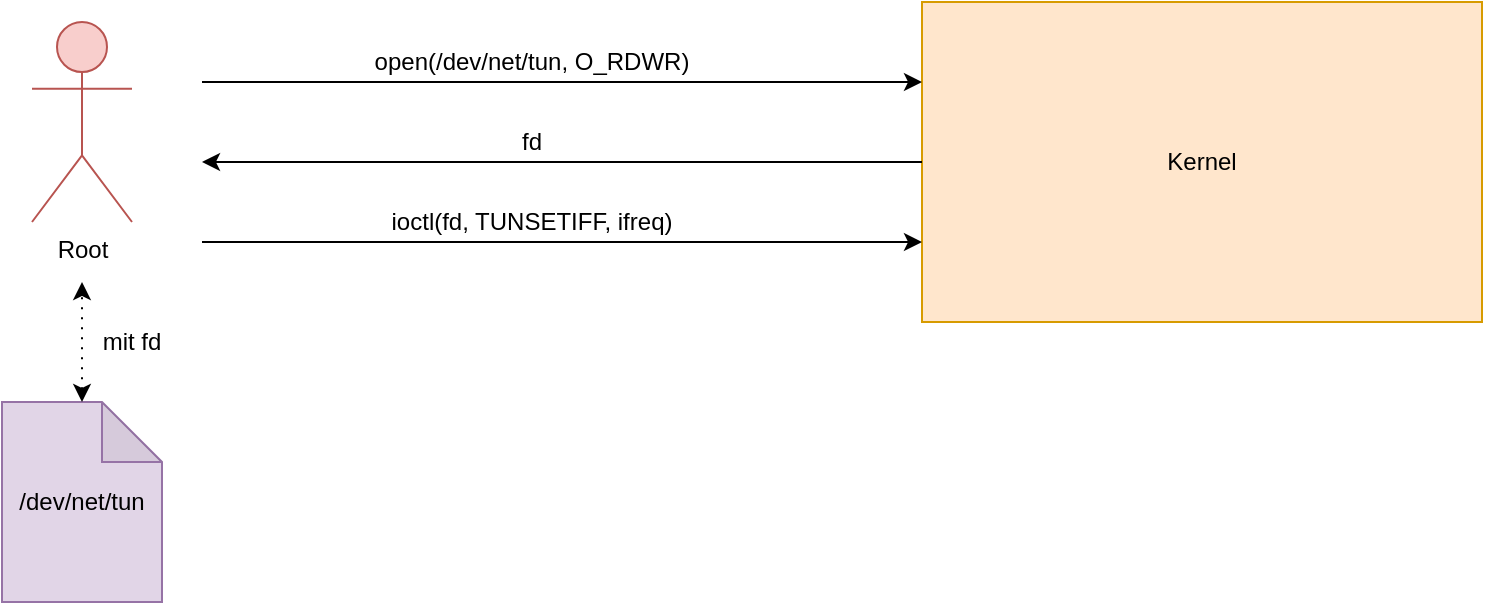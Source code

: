 <mxfile version="13.1.3" type="device"><diagram id="h9tFcvzxBompSbtfR9Ze" name="Page-1"><mxGraphModel dx="1419" dy="719" grid="1" gridSize="10" guides="1" tooltips="1" connect="1" arrows="1" fold="1" page="1" pageScale="1" pageWidth="1169" pageHeight="827" math="0" shadow="0"><root><mxCell id="0"/><mxCell id="1" parent="0"/><mxCell id="hZGFEkiyzDQZHglJ71QN-1" value="Root" style="shape=umlActor;verticalLabelPosition=bottom;labelBackgroundColor=#ffffff;verticalAlign=top;html=1;outlineConnect=0;fillColor=#f8cecc;strokeColor=#b85450;" vertex="1" parent="1"><mxGeometry x="195" y="170" width="50" height="100" as="geometry"/></mxCell><mxCell id="hZGFEkiyzDQZHglJ71QN-4" value="Kernel" style="rounded=0;whiteSpace=wrap;html=1;fillColor=#ffe6cc;strokeColor=#d79b00;" vertex="1" parent="1"><mxGeometry x="640" y="160" width="280" height="160" as="geometry"/></mxCell><mxCell id="hZGFEkiyzDQZHglJ71QN-5" value="" style="endArrow=classic;html=1;entryX=0;entryY=0.25;entryDx=0;entryDy=0;" edge="1" parent="1" target="hZGFEkiyzDQZHglJ71QN-4"><mxGeometry width="50" height="50" relative="1" as="geometry"><mxPoint x="280" y="200" as="sourcePoint"/><mxPoint x="600" y="220" as="targetPoint"/></mxGeometry></mxCell><mxCell id="hZGFEkiyzDQZHglJ71QN-6" value="open(/dev/net/tun, O_RDWR)" style="text;html=1;strokeColor=none;fillColor=none;align=center;verticalAlign=middle;whiteSpace=wrap;rounded=0;rotation=0;" vertex="1" parent="1"><mxGeometry x="330" y="180" width="230" height="20" as="geometry"/></mxCell><mxCell id="hZGFEkiyzDQZHglJ71QN-7" value="" style="endArrow=classic;html=1;exitX=0;exitY=0.5;exitDx=0;exitDy=0;" edge="1" parent="1" source="hZGFEkiyzDQZHglJ71QN-4"><mxGeometry width="50" height="50" relative="1" as="geometry"><mxPoint x="560" y="460" as="sourcePoint"/><mxPoint x="280" y="240" as="targetPoint"/></mxGeometry></mxCell><mxCell id="hZGFEkiyzDQZHglJ71QN-8" value="fd" style="text;html=1;strokeColor=none;fillColor=none;align=center;verticalAlign=middle;whiteSpace=wrap;rounded=0;" vertex="1" parent="1"><mxGeometry x="425" y="220" width="40" height="20" as="geometry"/></mxCell><mxCell id="hZGFEkiyzDQZHglJ71QN-9" value="" style="endArrow=classic;html=1;entryX=0;entryY=0.75;entryDx=0;entryDy=0;" edge="1" parent="1" target="hZGFEkiyzDQZHglJ71QN-4"><mxGeometry width="50" height="50" relative="1" as="geometry"><mxPoint x="280" y="280" as="sourcePoint"/><mxPoint x="610" y="410" as="targetPoint"/></mxGeometry></mxCell><mxCell id="hZGFEkiyzDQZHglJ71QN-10" value="ioctl(fd, TUNSETIFF, ifreq)" style="text;html=1;strokeColor=none;fillColor=none;align=center;verticalAlign=middle;whiteSpace=wrap;rounded=0;" vertex="1" parent="1"><mxGeometry x="340" y="260" width="210" height="20" as="geometry"/></mxCell><mxCell id="hZGFEkiyzDQZHglJ71QN-12" value="/dev/net/tun" style="shape=note;whiteSpace=wrap;html=1;backgroundOutline=1;darkOpacity=0.05;fillColor=#e1d5e7;strokeColor=#9673a6;" vertex="1" parent="1"><mxGeometry x="180" y="360" width="80" height="100" as="geometry"/></mxCell><mxCell id="hZGFEkiyzDQZHglJ71QN-19" value="" style="endArrow=classic;startArrow=classic;html=1;exitX=0.5;exitY=0;exitDx=0;exitDy=0;exitPerimeter=0;dashed=1;dashPattern=1 4;" edge="1" parent="1" source="hZGFEkiyzDQZHglJ71QN-12"><mxGeometry width="50" height="50" relative="1" as="geometry"><mxPoint x="560" y="340" as="sourcePoint"/><mxPoint x="220" y="300" as="targetPoint"/></mxGeometry></mxCell><mxCell id="hZGFEkiyzDQZHglJ71QN-20" value="mit fd" style="text;html=1;strokeColor=none;fillColor=none;align=center;verticalAlign=middle;whiteSpace=wrap;rounded=0;rotation=0;" vertex="1" parent="1"><mxGeometry x="220" y="320" width="50" height="20" as="geometry"/></mxCell></root></mxGraphModel></diagram></mxfile>